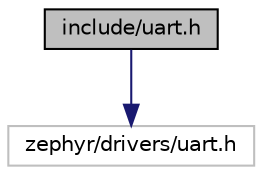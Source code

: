 digraph "include/uart.h"
{
 // LATEX_PDF_SIZE
  edge [fontname="Helvetica",fontsize="10",labelfontname="Helvetica",labelfontsize="10"];
  node [fontname="Helvetica",fontsize="10",shape=record];
  Node1 [label="include/uart.h",height=0.2,width=0.4,color="black", fillcolor="grey75", style="filled", fontcolor="black",tooltip="Ficheiro de cabeçalho para a tarefa de comunicação UART."];
  Node1 -> Node2 [color="midnightblue",fontsize="10",style="solid",fontname="Helvetica"];
  Node2 [label="zephyr/drivers/uart.h",height=0.2,width=0.4,color="grey75", fillcolor="white", style="filled",tooltip=" "];
}
